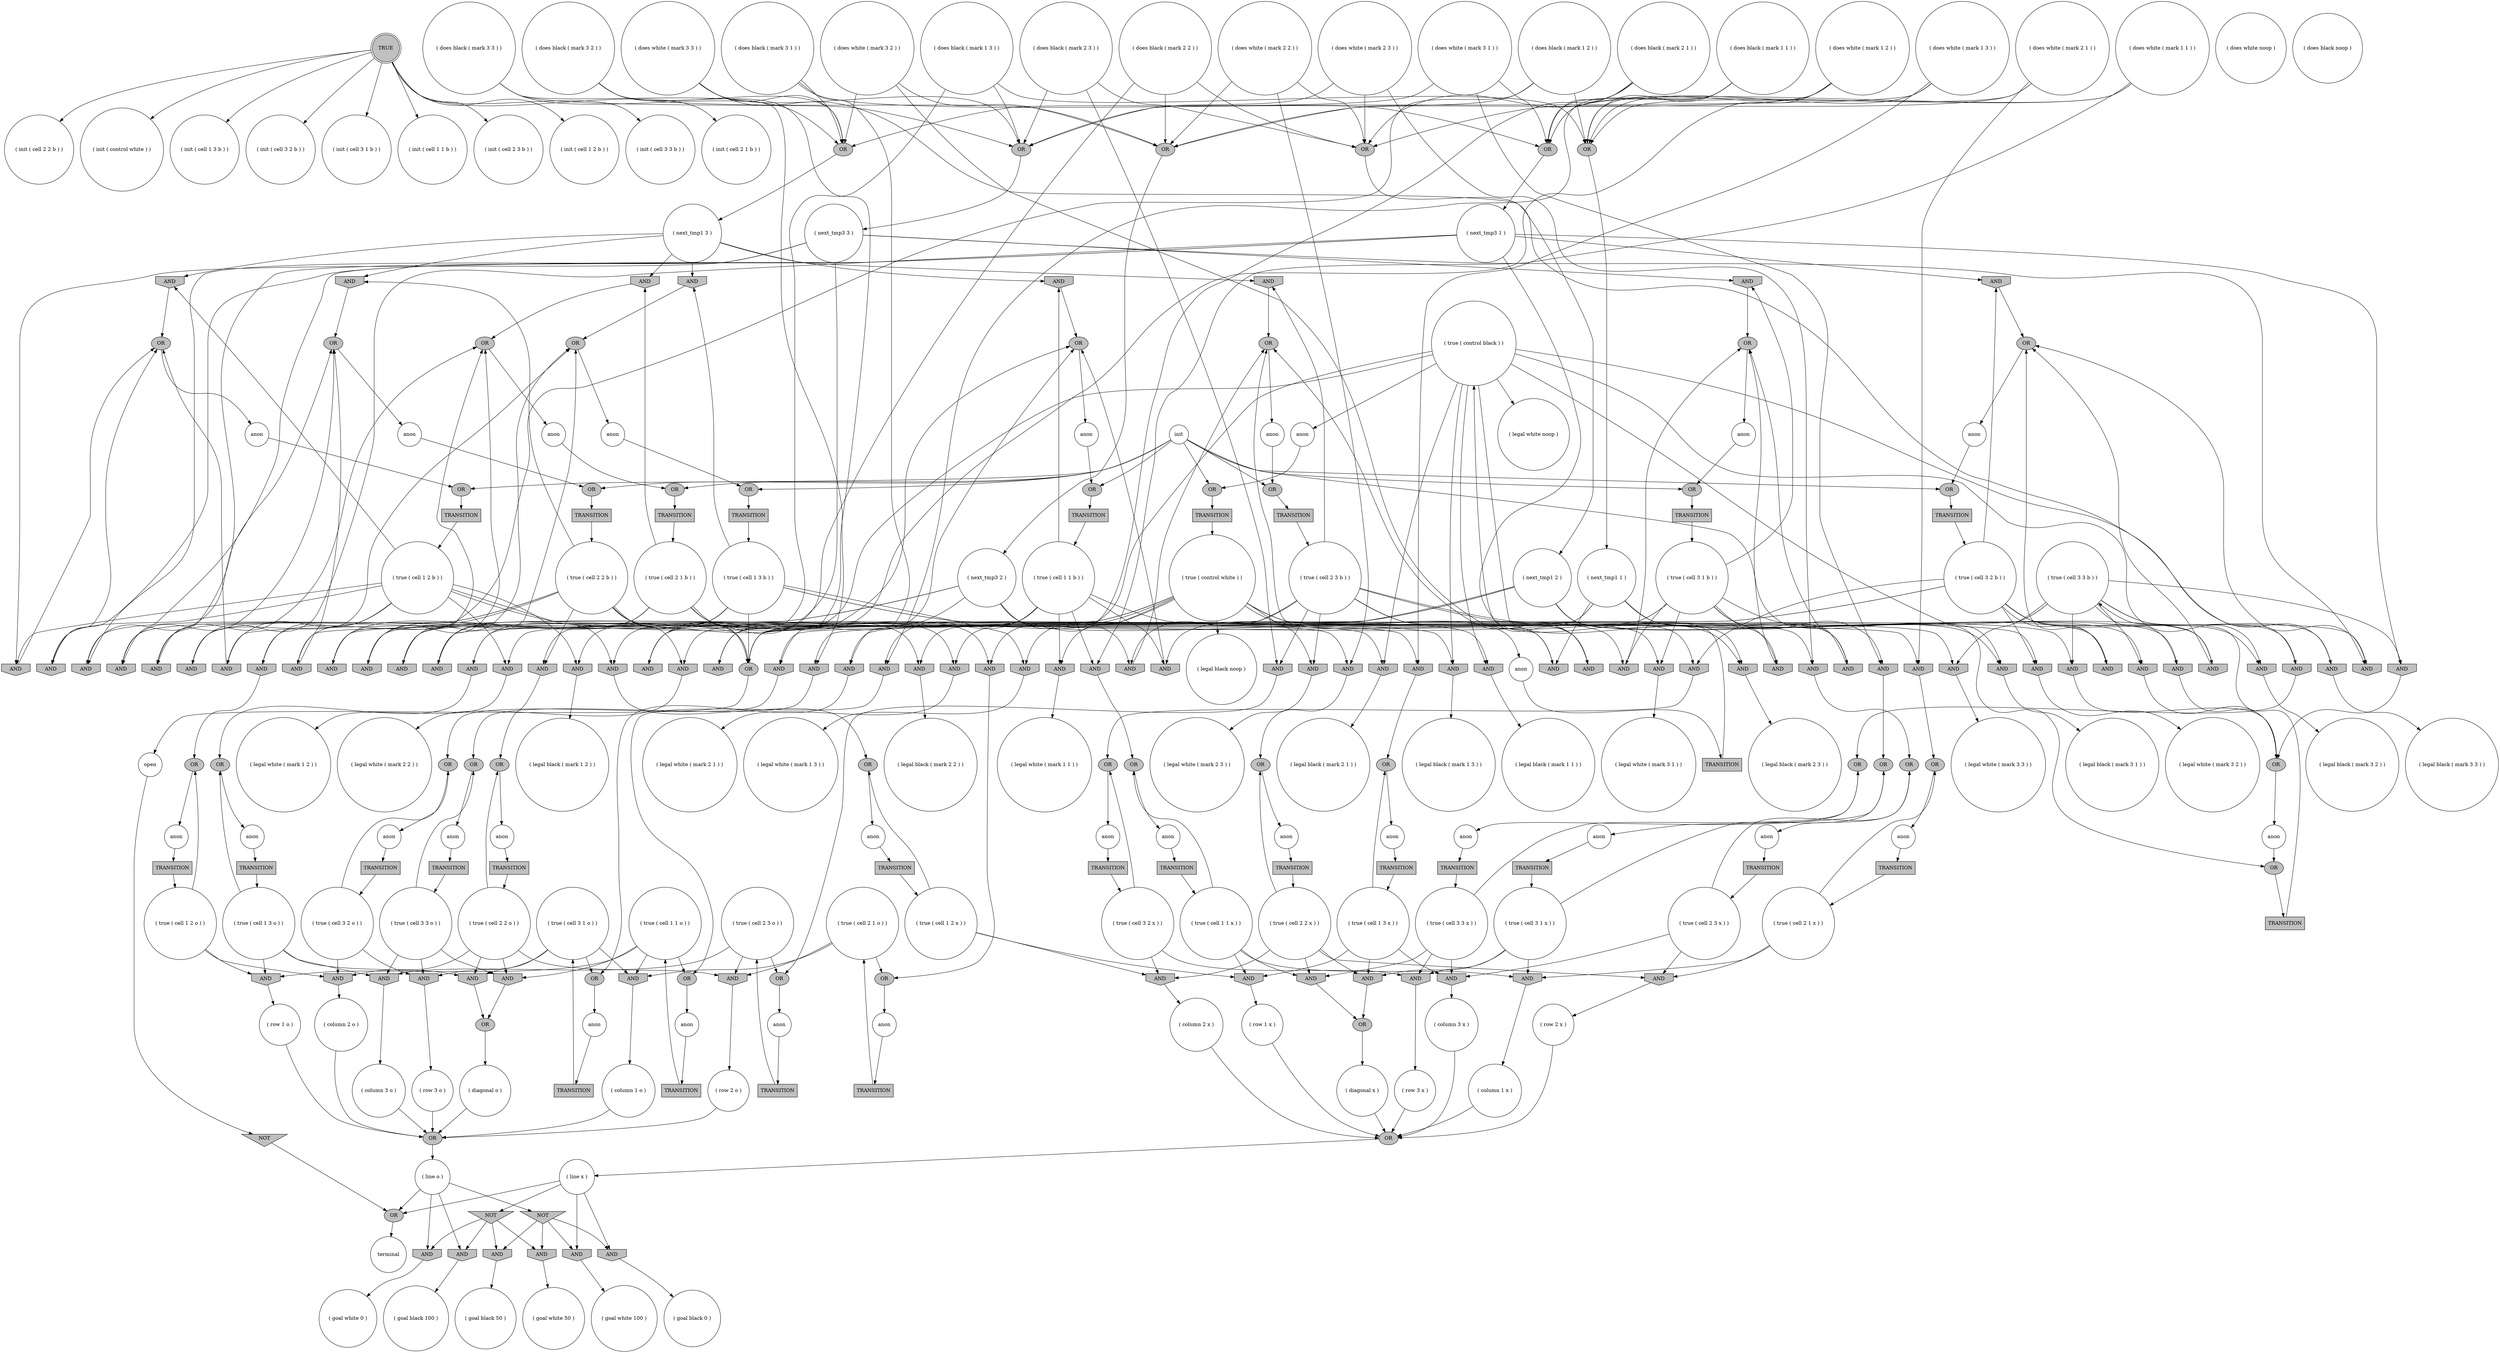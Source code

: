 digraph propNet
{
	"@298a6420"[shape=circle, style= filled, fillcolor=white, label="( init ( cell 2 2 b ) )"]; 
	"@5e6c11eb"[shape=invhouse, style= filled, fillcolor=grey, label="AND"]; "@5e6c11eb"->"@3a8f573c"; 
	"@65820750"[shape=invhouse, style= filled, fillcolor=grey, label="AND"]; "@65820750"->"@687eee9f"; 
	"@2416c889"[shape=ellipse, style= filled, fillcolor=grey, label="OR"]; "@2416c889"->"@53c7ace1"; 
	"@1d6b23cc"[shape=invhouse, style= filled, fillcolor=grey, label="AND"]; "@1d6b23cc"->"@5cf4ed01"; 
	"@5b324cca"[shape=invhouse, style= filled, fillcolor=grey, label="AND"]; "@5b324cca"->"@7650cc27"; 
	"@33d4cadc"[shape=circle, style= filled, fillcolor=white, label="( does white ( mark 1 1 ) )"]; "@33d4cadc"->"@5a2712bf"; "@33d4cadc"->"@57bd53d7"; "@33d4cadc"->"@39d39f3b"; 
	"@22f46577"[shape=invhouse, style= filled, fillcolor=grey, label="AND"]; "@22f46577"->"@33e2e7a1"; 
	"@6314061d"[shape=invhouse, style= filled, fillcolor=grey, label="AND"]; "@6314061d"->"@56dfbac3"; 
	"@16bd02f6"[shape=circle, style= filled, fillcolor=white, label="( true ( cell 1 1 o ) )"]; "@16bd02f6"->"@3cf149a"; "@16bd02f6"->"@6be61e93"; "@16bd02f6"->"@2a491adf"; "@16bd02f6"->"@d5c0e84"; 
	"@7dd5303"[shape=circle, style= filled, fillcolor=white, label="anon"]; "@7dd5303"->"@1267e575"; 
	"@2144dd60"[shape=invhouse, style= filled, fillcolor=grey, label="AND"]; "@2144dd60"->"@50bf08ae"; 
	"@21b4a7d9"[shape=circle, style= filled, fillcolor=white, label="anon"]; "@21b4a7d9"->"@70c34a54"; 
	"@5cf64dcd"[shape=ellipse, style= filled, fillcolor=grey, label="OR"]; "@5cf64dcd"->"@2e6dfd69"; 
	"@330d4ed2"[shape=circle, style= filled, fillcolor=white, label="( does black ( mark 3 1 ) )"]; "@330d4ed2"->"@1ae78d87"; "@330d4ed2"->"@57bd53d7"; "@330d4ed2"->"@2416c889"; 
	"@79acdb96"[shape=invhouse, style= filled, fillcolor=grey, label="AND"]; "@79acdb96"->"@56dfbac3"; 
	"@5416de93"[shape=circle, style= filled, fillcolor=white, label="( init ( control white ) )"]; 
	"@1fcc932b"[shape=box, style= filled, fillcolor=grey, label="TRANSITION"]; "@1fcc932b"->"@2043395d"; 
	"@76845081"[shape=circle, style= filled, fillcolor=white, label="anon"]; "@76845081"->"@790a49a0"; 
	"@65c40b8c"[shape=circle, style= filled, fillcolor=white, label="( does black ( mark 1 3 ) )"]; "@65c40b8c"->"@5a2712bf"; "@65c40b8c"->"@f7f26d1"; "@65c40b8c"->"@1d6b23cc"; 
	"@56373d3e"[shape=invhouse, style= filled, fillcolor=grey, label="AND"]; "@56373d3e"->"@56dfbac3"; 
	"@173d346e"[shape=circle, style= filled, fillcolor=white, label="( true ( cell 3 3 o ) )"]; "@173d346e"->"@28965e2"; "@173d346e"->"@4cf92ef9"; "@173d346e"->"@5fa7eb33"; "@173d346e"->"@d5c0e84"; 
	"@1ae78d87"[shape=invhouse, style= filled, fillcolor=grey, label="AND"]; "@1ae78d87"->"@127029d0"; 
	"@1e22b429"[shape=circle, style= filled, fillcolor=white, label="( true ( cell 1 1 b ) )"]; "@1e22b429"->"@568b8271"; "@1e22b429"->"@39d39f3b"; "@1e22b429"->"@631b9f8f"; "@1e22b429"->"@41c7d592"; "@1e22b429"->"@4a824cb7"; "@1e22b429"->"@1777051a"; "@1e22b429"->"@324e48f0"; "@1e22b429"->"@6568b282"; "@1e22b429"->"@69b9ab03"; 
	"@535e5cf8"[shape=ellipse, style= filled, fillcolor=grey, label="OR"]; "@535e5cf8"->"@5829c88a"; 
	"@4cf92ef9"[shape=ellipse, style= filled, fillcolor=grey, label="OR"]; "@4cf92ef9"->"@7b7b04e9"; 
	"@50bf08ae"[shape=circle, style= filled, fillcolor=white, label="( column 1 x )"]; "@50bf08ae"->"@40e0d3b"; 
	"@2872d60b"[shape=box, style= filled, fillcolor=grey, label="TRANSITION"]; "@2872d60b"->"@3021dab0"; 
	"@30f148b"[shape=box, style= filled, fillcolor=grey, label="TRANSITION"]; "@30f148b"->"@16bd02f6"; 
	"@664b0431"[shape=invhouse, style= filled, fillcolor=grey, label="AND"]; "@664b0431"->"@2ab32a2"; 
	"@239d42c4"[shape=circle, style= filled, fillcolor=white, label="( init ( cell 1 3 b ) )"]; 
	"@1f2d093e"[shape=ellipse, style= filled, fillcolor=grey, label="OR"]; "@1f2d093e"->"@45b9d56f"; 
	"@d5cbf25"[shape=invhouse, style= filled, fillcolor=grey, label="AND"]; "@d5cbf25"->"@2b136b1d"; 
	"@3b3fe7d6"[shape=circle, style= filled, fillcolor=white, label="( next_tmp1 1 )"]; "@3b3fe7d6"->"@79acdb96"; "@3b3fe7d6"->"@243f01d4"; "@3b3fe7d6"->"@39c21328"; "@3b3fe7d6"->"@3cabe269"; "@3b3fe7d6"->"@7b48d370"; "@3b3fe7d6"->"@2f3106b6"; 
	"@6372c927"[shape=circle, style= filled, fillcolor=white, label="( does white ( mark 1 3 ) )"]; "@6372c927"->"@5a2712bf"; "@6372c927"->"@3b010a3b"; "@6372c927"->"@f7f26d1"; 
	"@78be10d7"[shape=invhouse, style= filled, fillcolor=grey, label="AND"]; "@78be10d7"->"@1f2d093e"; 
	"@3718104f"[shape=ellipse, style= filled, fillcolor=grey, label="OR"]; "@3718104f"->"@cd6cecb"; 
	"@45377fab"[shape=circle, style= filled, fillcolor=white, label="( true ( cell 3 3 x ) )"]; "@45377fab"->"@a4247b6"; "@45377fab"->"@296eb006"; "@45377fab"->"@6e5814ac"; "@45377fab"->"@5b324cca"; 
	"@2dab98b9"[shape=box, style= filled, fillcolor=grey, label="TRANSITION"]; "@2dab98b9"->"@3bf8ecfc"; 
	"@2f0c3b6d"[shape=circle, style= filled, fillcolor=white, label="( legal black ( mark 3 3 ) )"]; 
	"@85168c6"[shape=invhouse, style= filled, fillcolor=grey, label="AND"]; "@85168c6"->"@2f0c3b6d"; 
	"@2a491adf"[shape=invhouse, style= filled, fillcolor=grey, label="AND"]; "@2a491adf"->"@3210bd07"; 
	"@3a8f573c"[shape=circle, style= filled, fillcolor=white, label="( legal black ( mark 2 1 ) )"]; 
	"@63096dc3"[shape=ellipse, style= filled, fillcolor=grey, label="OR"]; "@63096dc3"->"@1985828e"; 
	"@7f5166e3"[shape=circle, style= filled, fillcolor=white, label="( legal white noop )"]; 
	"@cee2bd2"[shape=circle, style= filled, fillcolor=white, label="anon"]; "@cee2bd2"->"@7820abab"; 
	"@18376bd8"[shape=ellipse, style= filled, fillcolor=grey, label="OR"]; "@18376bd8"->"@5e893e53"; 
	"@3e657d60"[shape=ellipse, style= filled, fillcolor=grey, label="OR"]; "@3e657d60"->"@6b33e105"; 
	"@70a21e54"[shape=box, style= filled, fillcolor=grey, label="TRANSITION"]; "@70a21e54"->"@52edb7a0"; 
	"@63cab724"[shape=circle, style= filled, fillcolor=white, label="( row 3 o )"]; "@63cab724"->"@6d4f6dfa"; 
	"@296eb006"[shape=invhouse, style= filled, fillcolor=grey, label="AND"]; "@296eb006"->"@67ce5a49"; 
	"@2a25506b"[shape=ellipse, style= filled, fillcolor=grey, label="OR"]; "@2a25506b"->"@77c2b66a"; 
	"@77c2b66a"[shape=circle, style= filled, fillcolor=white, label="anon"]; "@77c2b66a"->"@42bab86d"; 
	"@36ee5c8f"[shape=circle, style= filled, fillcolor=white, label="( true ( cell 1 3 x ) )"]; "@36ee5c8f"->"@1e4c9973"; "@36ee5c8f"->"@31a264bb"; "@36ee5c8f"->"@296eb006"; "@36ee5c8f"->"@6e94a61"; 
	"@57202fd"[shape=circle, style= filled, fillcolor=white, label="( true ( cell 1 1 x ) )"]; "@57202fd"->"@5374edfd"; "@57202fd"->"@a4247b6"; "@57202fd"->"@6e94a61"; "@57202fd"->"@2144dd60"; 
	"@4132f0f5"[shape=invhouse, style= filled, fillcolor=grey, label="AND"]; "@4132f0f5"->"@497f9c54"; 
	"@a8cac53"[shape=box, style= filled, fillcolor=grey, label="TRANSITION"]; "@a8cac53"->"@2aaef238"; 
	"@526409e1"[shape=circle, style= filled, fillcolor=white, label="( column 3 o )"]; "@526409e1"->"@6d4f6dfa"; 
	"@65643e51"[shape=circle, style= filled, fillcolor=white, label="anon"]; "@65643e51"->"@55001"; 
	"@6adcf674"[shape=invhouse, style= filled, fillcolor=grey, label="AND"]; "@6adcf674"->"@1f2d093e"; 
	"@15815d7b"[shape=invhouse, style= filled, fillcolor=grey, label="AND"]; "@15815d7b"->"@106510ce"; 
	"@1d2345d6"[shape=invhouse, style= filled, fillcolor=grey, label="AND"]; "@1d2345d6"->"@25d6fd1b"; 
	"@21e66f2a"[shape=circle, style= filled, fillcolor=white, label="( true ( cell 2 3 x ) )"]; "@21e66f2a"->"@296eb006"; "@21e66f2a"->"@7505d7e7"; "@21e66f2a"->"@d63e4d8"; 
	"@3cf149a"[shape=invhouse, style= filled, fillcolor=grey, label="AND"]; "@3cf149a"->"@1756ad3e"; 
	"@8e8ea0a"[shape=circle, style= filled, fillcolor=white, label="( does white ( mark 3 3 ) )"]; "@8e8ea0a"->"@2416c889"; "@8e8ea0a"->"@75d515a3"; "@8e8ea0a"->"@f7f26d1"; 
	"@6c94bab8"[shape=circle, style= filled, fillcolor=white, label="( legal white ( mark 3 2 ) )"]; 
	"@568b8271"[shape=invhouse, style= filled, fillcolor=grey, label="AND"]; "@568b8271"->"@67ab4947"; 
	"@7fe8546"[shape=circle, style= filled, fillcolor=white, label="anon"]; "@7fe8546"->"@2fd1fc5c"; 
	"@4b0be713"[shape=invhouse, style= filled, fillcolor=grey, label="AND"]; "@4b0be713"->"@6f8c90fd"; 
	"@9429255"[shape=circle, style= filled, fillcolor=white, label="( true ( cell 2 3 o ) )"]; "@9429255"->"@17f43da0"; "@9429255"->"@5fa7eb33"; "@9429255"->"@497f9c54"; 
	"@2a242f84"[shape=box, style= filled, fillcolor=grey, label="TRANSITION"]; "@2a242f84"->"@17fe260e"; 
	"@50df92ed"[shape=circle, style= filled, fillcolor=white, label="anon"]; "@50df92ed"->"@2dab98b9"; 
	"@7b48d370"[shape=invhouse, style= filled, fillcolor=grey, label="AND"]; "@7b48d370"->"@6f8c90fd"; 
	"@1ef807af"[shape=invhouse, style= filled, fillcolor=grey, label="AND"]; "@1ef807af"->"@10562693"; 
	"@605dd1cd"[shape=invhouse, style= filled, fillcolor=grey, label="AND"]; "@605dd1cd"->"@359be9fb"; 
	"@3a370a0"[shape=ellipse, style= filled, fillcolor=grey, label="OR"]; "@3a370a0"->"@5f371a3d"; 
	"@1a9a3a95"[shape=circle, style= filled, fillcolor=white, label="( true ( cell 3 2 b ) )"]; "@1a9a3a95"->"@79acdb96"; "@1a9a3a95"->"@6b39d609"; "@1a9a3a95"->"@6314061d"; "@1a9a3a95"->"@6a81c750"; "@1a9a3a95"->"@56373d3e"; "@1a9a3a95"->"@7cb6c128"; "@1a9a3a95"->"@17d06a95"; "@1a9a3a95"->"@69b9ab03"; "@1a9a3a95"->"@1ef807af"; 
	"@b05a9df"[shape=invhouse, style= filled, fillcolor=grey, label="AND"]; "@b05a9df"->"@2b6b8e2c"; 
	"@5afecc75"[shape=circle, style= filled, fillcolor=white, label="( true ( cell 3 1 x ) )"]; "@5afecc75"->"@45aeba2"; "@5afecc75"->"@1e4c9973"; "@5afecc75"->"@5b324cca"; "@5afecc75"->"@2144dd60"; 
	"@6e94a61"[shape=invhouse, style= filled, fillcolor=grey, label="AND"]; "@6e94a61"->"@16aa4867"; 
	"@67ce5a49"[shape=circle, style= filled, fillcolor=white, label="( column 3 x )"]; "@67ce5a49"->"@40e0d3b"; 
	"@7820abab"[shape=ellipse, style= filled, fillcolor=grey, label="OR"]; "@7820abab"->"@b4280ec"; 
	"@1219bcd9"[shape=circle, style= filled, fillcolor=white, label="( next_tmp3 2 )"]; "@1219bcd9"->"@3c4fee3a"; "@1219bcd9"->"@6dbaef62"; "@1219bcd9"->"@2fa357c9"; "@1219bcd9"->"@1777051a"; "@1219bcd9"->"@9e9b7b2"; "@1219bcd9"->"@39cb71f4"; 
	"@10562693"[shape=ellipse, style= filled, fillcolor=grey, label="OR"]; "@10562693"->"@7fe8546"; 
	"@4111af79"[shape=box, style= filled, fillcolor=grey, label="TRANSITION"]; "@4111af79"->"@29fd9f9"; 
	"@2b136b1d"[shape=ellipse, style= filled, fillcolor=grey, label="OR"]; "@2b136b1d"->"@7dd5303"; 
	"@31a264bb"[shape=ellipse, style= filled, fillcolor=grey, label="OR"]; "@31a264bb"->"@1c834a72"; 
	"@1e4898ea"[shape=circle, style= filled, fillcolor=white, label="( legal black ( mark 1 2 ) )"]; 
	"@2fa357c9"[shape=invhouse, style= filled, fillcolor=grey, label="AND"]; "@2fa357c9"->"@535e5cf8"; 
	"@52edb7a0"[shape=circle, style= filled, fillcolor=white, label="( true ( cell 2 1 b ) )"]; "@52edb7a0"->"@b05a9df"; "@52edb7a0"->"@5e6c11eb"; "@52edb7a0"->"@57b8e38e"; "@52edb7a0"->"@2f4b275c"; "@52edb7a0"->"@3cabe269"; "@52edb7a0"->"@510183f1"; "@52edb7a0"->"@5e1ac9b4"; "@52edb7a0"->"@69b9ab03"; "@52edb7a0"->"@39cb71f4"; 
	"@21788153"[shape=circle, style= filled, fillcolor=white, label="( does black ( mark 3 2 ) )"]; "@21788153"->"@2416c889"; "@21788153"->"@5c022a18"; "@21788153"->"@1ef807af"; 
	"@7a5e84c3"[shape=circle, style= filled, fillcolor=white, label="anon"]; "@7a5e84c3"->"@3e657d60"; 
	"@3cb3862e"[shape=circle, style= filled, fillcolor=white, label="( init ( cell 3 2 b ) )"]; 
	"@5cb7b11b"[shape=box, style= filled, fillcolor=grey, label="TRANSITION"]; "@5cb7b11b"->"@9429255"; 
	"@33e2e7a1"[shape=circle, style= filled, fillcolor=white, label="( legal white ( mark 3 3 ) )"]; 
	"@1c834a72"[shape=circle, style= filled, fillcolor=white, label="anon"]; "@1c834a72"->"@45bcd6f0"; 
	"@e1836e"[shape=ellipse, style= filled, fillcolor=grey, label="OR"]; "@e1836e"->"@557bab35"; 
	"@41c7d592"[shape=invhouse, style= filled, fillcolor=grey, label="AND"]; "@41c7d592"->"@166ff294"; 
	"@50e17c3c"[shape=circle, style= filled, fillcolor=white, label="anon"]; "@50e17c3c"->"@30f148b"; 
	"@67ab4947"[shape=circle, style= filled, fillcolor=white, label="( legal white ( mark 1 1 ) )"]; 
	"@3b5589db"[shape=ellipse, style= filled, fillcolor=grey, label="OR"]; "@3b5589db"->"@6ccda74b"; 
	"@510183f1"[shape=invhouse, style= filled, fillcolor=grey, label="AND"]; "@510183f1"->"@77e92d1b"; 
	"@790a49a0"[shape=ellipse, style= filled, fillcolor=grey, label="OR"]; "@790a49a0"->"@a8cac53"; 
	"@1b88032f"[shape=circle, style= filled, fillcolor=white, label="( does white ( mark 2 1 ) )"]; "@1b88032f"->"@57bd53d7"; "@1b88032f"->"@5e1ac9b4"; "@1b88032f"->"@2865804"; 
	"@a4247b6"[shape=invhouse, style= filled, fillcolor=grey, label="AND"]; "@a4247b6"->"@5cf64dcd"; 
	"@6ac1d751"[shape=invhouse, style= filled, fillcolor=grey, label="AND"]; "@6ac1d751"->"@e69c937"; 
	"@34dff4af"[shape=invhouse, style= filled, fillcolor=grey, label="AND"]; "@34dff4af"->"@6f8c90fd"; 
	"@587b25cc"[shape=circle, style= filled, fillcolor=white, label="( row 2 x )"]; "@587b25cc"->"@40e0d3b"; 
	"@7b7b04e9"[shape=circle, style= filled, fillcolor=white, label="anon"]; "@7b7b04e9"->"@25450aa2"; 
	"@1777051a"[shape=invhouse, style= filled, fillcolor=grey, label="AND"]; "@1777051a"->"@3a370a0"; 
	"@29f72198"[shape=invhouse, style= filled, fillcolor=grey, label="AND"]; "@29f72198"->"@3718104f"; 
	"@1985828e"[shape=box, style= filled, fillcolor=grey, label="TRANSITION"]; "@1985828e"->"@1e22b429"; 
	"@224300f9"[shape=circle, style= filled, fillcolor=white, label="anon"]; "@224300f9"->"@c3e45b9"; 
	"@29fd9f9"[shape=circle, style= filled, fillcolor=white, label="( true ( cell 2 2 b ) )"]; "@29fd9f9"->"@4e799f44"; "@29fd9f9"->"@48b98610"; "@29fd9f9"->"@31b74ad6"; "@29fd9f9"->"@65820750"; "@29fd9f9"->"@4efaa03e"; "@29fd9f9"->"@29e03842"; "@29fd9f9"->"@2f3106b6"; "@29fd9f9"->"@69b9ab03"; "@29fd9f9"->"@27d03e8d"; 
	"@106510ce"[shape=circle, style= filled, fillcolor=white, label="( column 2 x )"]; "@106510ce"->"@40e0d3b"; 
	"@5f4ddd64"[shape=invhouse, style= filled, fillcolor=grey, label="AND"]; "@5f4ddd64"->"@535e5cf8"; 
	"@263d40c"[shape=invhouse, style= filled, fillcolor=grey, label="AND"]; "@263d40c"->"@7f99a0c4"; 
	"@7fdecff7"[shape=invhouse, style= filled, fillcolor=grey, label="AND"]; "@7fdecff7"->"@1e4898ea"; 
	"@56dfbac3"[shape=ellipse, style= filled, fillcolor=grey, label="OR"]; "@56dfbac3"->"@7a5e84c3"; 
	"@3bf5b0e4"[shape=circle, style= filled, fillcolor=white, label="( does white ( mark 2 2 ) )"]; "@3bf5b0e4"->"@4efaa03e"; "@3bf5b0e4"->"@5c022a18"; "@3bf5b0e4"->"@2865804"; 
	"@26fc8079"[shape=circle, style= filled, fillcolor=white, label="( does white noop )"]; 
	"@5c022a18"[shape=ellipse, style= filled, fillcolor=grey, label="OR"]; "@5c022a18"->"@1219bcd9"; 
	"@243f01d4"[shape=invhouse, style= filled, fillcolor=grey, label="AND"]; "@243f01d4"->"@535e5cf8"; 
	"@45bcd6f0"[shape=box, style= filled, fillcolor=grey, label="TRANSITION"]; "@45bcd6f0"->"@36ee5c8f"; 
	"@1348e928"[shape=circle, style= filled, fillcolor=white, label="( legal black ( mark 2 2 ) )"]; 
	"@2043395d"[shape=circle, style= filled, fillcolor=white, label="( true ( cell 1 2 o ) )"]; "@2043395d"->"@184797a"; "@2043395d"->"@3b5d5e0d"; "@2043395d"->"@2a491adf"; 
	"@5cc771a9"[shape=ellipse, style= filled, fillcolor=grey, label="OR"]; "@5cc771a9"->"@1afa463f"; 
	"@58f0747e"[shape=circle, style= filled, fillcolor=white, label="anon"]; "@58f0747e"->"@5cb7b11b"; 
	"@68f35bd3"[shape=box, style= filled, fillcolor=grey, label="TRANSITION"]; "@68f35bd3"->"@10518c6a"; 
	"@65c503d6"[shape=circle, style= filled, fillcolor=white, label="( does black ( mark 2 1 ) )"]; "@65c503d6"->"@57bd53d7"; "@65c503d6"->"@510183f1"; "@65c503d6"->"@2865804"; 
	"@2e6dfd69"[shape=circle, style= filled, fillcolor=white, label="( diagonal x )"]; "@2e6dfd69"->"@40e0d3b"; 
	"@371faa4e"[shape=circle, style= filled, fillcolor=white, label="( goal white 100 )"]; 
	"@6d23dae9"[shape=circle, style= filled, fillcolor=white, label="anon"]; "@6d23dae9"->"@7017524e"; 
	"@659d08a9"[shape=circle, style= filled, fillcolor=white, label="( true ( cell 3 2 x ) )"]; "@659d08a9"->"@3b5589db"; "@659d08a9"->"@5b324cca"; "@659d08a9"->"@15815d7b"; 
	"@4e90a500"[shape=circle, style= filled, fillcolor=white, label="( legal black ( mark 3 1 ) )"]; 
	"@6f8c90fd"[shape=ellipse, style= filled, fillcolor=grey, label="OR"]; "@6f8c90fd"->"@75830b41"; 
	"@78393fdb"[shape=circle, style= filled, fillcolor=white, label="( legal white ( mark 2 1 ) )"]; 
	"@7047125"[shape=circle, style= filled, fillcolor=white, label="( legal white ( mark 1 3 ) )"]; 
	"@1756ad3e"[shape=circle, style= filled, fillcolor=white, label="( column 1 o )"]; "@1756ad3e"->"@6d4f6dfa"; 
	"@28e6a52a"[shape=ellipse, style= filled, fillcolor=grey, label="OR"]; "@28e6a52a"->"@23755691"; 
	"@4e799f44"[shape=invhouse, style= filled, fillcolor=grey, label="AND"]; "@4e799f44"->"@18376bd8"; 
	"@3b1e0bba"[shape=box, style= filled, fillcolor=grey, label="TRANSITION"]; "@3b1e0bba"->"@530d7023"; 
	"@23755691"[shape=box, style= filled, fillcolor=grey, label="TRANSITION"]; "@23755691"->"@4e97031"; 
	"@69b9ab03"[shape=ellipse, style= filled, fillcolor=grey, label="OR"]; "@69b9ab03"->"@1c8a882f"; 
	"@3193fea8"[shape=box, style= filled, fillcolor=grey, label="TRANSITION"]; "@3193fea8"->"@19d830ca"; 
	"@5c7bc735"[shape=circle, style= filled, fillcolor=white, label="( does white ( mark 3 1 ) )"]; "@5c7bc735"->"@57bd53d7"; "@5c7bc735"->"@7284a177"; "@5c7bc735"->"@2416c889"; 
	"@77e92d1b"[shape=ellipse, style= filled, fillcolor=grey, label="OR"]; "@77e92d1b"->"@6d90851d"; 
	"@530d7023"[shape=circle, style= filled, fillcolor=white, label="( true ( cell 2 2 o ) )"]; "@530d7023"->"@17f43da0"; "@530d7023"->"@184797a"; "@530d7023"->"@29f72198"; "@530d7023"->"@18376bd8"; "@530d7023"->"@d5c0e84"; 
	"@28965e2"[shape=invhouse, style= filled, fillcolor=grey, label="AND"]; "@28965e2"->"@63cab724"; 
	"@127029d0"[shape=ellipse, style= filled, fillcolor=grey, label="OR"]; "@127029d0"->"@1c92025"; 
	"@45b9d56f"[shape=circle, style= filled, fillcolor=white, label="anon"]; "@45b9d56f"->"@28e6a52a"; 
	"@6c865bc6"[shape=box, style= filled, fillcolor=grey, label="TRANSITION"]; "@6c865bc6"->"@659d08a9"; 
	"@1c92025"[shape=circle, style= filled, fillcolor=white, label="anon"]; "@1c92025"->"@3193fea8"; 
	"@2e2e5524"[shape=circle, style= filled, fillcolor=white, label="( init ( cell 3 1 b ) )"]; 
	"@324e48f0"[shape=invhouse, style= filled, fillcolor=grey, label="AND"]; "@324e48f0"->"@3a370a0"; 
	"@36869e91"[shape=circle, style= filled, fillcolor=white, label="( line x )"]; "@36869e91"->"@10bd802"; "@36869e91"->"@5ce6092a"; "@36869e91"->"@19dc2929"; "@36869e91"->"@7735810c"; 
	"@17f43da0"[shape=invhouse, style= filled, fillcolor=grey, label="AND"]; "@17f43da0"->"@448ceca6"; 
	"@53f40c54"[shape=circle, style= filled, fillcolor=white, label="anon"]; "@53f40c54"->"@b1cb860"; 
	"@1d6b1937"[shape=circle, style= filled, fillcolor=white, label="( true ( cell 3 2 o ) )"]; "@1d6b1937"->"@28965e2"; "@1d6b1937"->"@184797a"; "@1d6b1937"->"@10562693"; 
	"@5ce6092a"[shape=invtriangle, style= filled, fillcolor=grey, label="NOT"]; "@5ce6092a"->"@605dd1cd"; "@5ce6092a"->"@37e5f771"; "@5ce6092a"->"@263d40c"; "@5ce6092a"->"@295dd886"; 
	"@58b560cc"[shape=circle, style= filled, fillcolor=white, label="anon"]; "@58b560cc"->"@530db33e"; 
	"@31b74ad6"[shape=invhouse, style= filled, fillcolor=grey, label="AND"]; "@31b74ad6"->"@687eee9f"; 
	"@7148b7a3"[shape=invhouse, style= filled, fillcolor=grey, label="AND"]; "@7148b7a3"->"@4e90a500"; 
	"@6ec9c5ed"[shape=circle, style= filled, fillcolor=white, label="anon"]; "@6ec9c5ed"->"@1fcc932b"; 
	"@3b5d5e0d"[shape=ellipse, style= filled, fillcolor=grey, label="OR"]; "@3b5d5e0d"->"@6ec9c5ed"; 
	"@52f35438"[shape=invhouse, style= filled, fillcolor=grey, label="AND"]; "@52f35438"->"@535e5cf8"; 
	"@19d830ca"[shape=circle, style= filled, fillcolor=white, label="( true ( cell 3 1 o ) )"]; "@19d830ca"->"@3cf149a"; "@19d830ca"->"@28965e2"; "@19d830ca"->"@127029d0"; "@19d830ca"->"@29f72198"; 
	"@19a959e5"[shape=circle, style= filled, fillcolor=white, label="( goal black 50 )"]; 
	"@39c21328"[shape=invhouse, style= filled, fillcolor=grey, label="AND"]; "@39c21328"->"@5b77a8d8"; 
	"@63d7c62b"[shape=circle, style= filled, fillcolor=white, label="( init ( cell 1 1 b ) )"]; 
	"@1a9bcba1"[shape=ellipse, style= filled, fillcolor=grey, label="OR"]; "@1a9bcba1"->"@6a55c4ac"; 
	"@359be9fb"[shape=circle, style= filled, fillcolor=white, label="( goal white 0 )"]; 
	"@19dc2929"[shape=invhouse, style= filled, fillcolor=grey, label="AND"]; "@19dc2929"->"@22ad8437"; 
	"@40693c49"[shape=circle, style= filled, fillcolor=white, label="( legal black ( mark 3 2 ) )"]; 
	"@635dbb3e"[shape=circle, style= filled, fillcolor=white, label="( legal white ( mark 3 1 ) )"]; 
	"@7cb6c128"[shape=invhouse, style= filled, fillcolor=grey, label="AND"]; "@7cb6c128"->"@3b5589db"; 
	"@25d6fd1b"[shape=circle, style= filled, fillcolor=white, label="( legal black ( mark 2 3 ) )"]; 
	"@22ad8437"[shape=circle, style= filled, fillcolor=white, label="( goal black 0 )"]; 
	"@5a2712bf"[shape=ellipse, style= filled, fillcolor=grey, label="OR"]; "@5a2712bf"->"@3b3fe7d6"; 
	"@6ccda74b"[shape=circle, style= filled, fillcolor=white, label="anon"]; "@6ccda74b"->"@6c865bc6"; 
	"@6dbaef62"[shape=invhouse, style= filled, fillcolor=grey, label="AND"]; "@6dbaef62"->"@5b77a8d8"; 
	"@11819f3c"[shape=invhouse, style= filled, fillcolor=grey, label="AND"]; "@11819f3c"->"@7505d7e7"; 
	"@cd6cecb"[shape=circle, style= filled, fillcolor=white, label="( diagonal o )"]; "@cd6cecb"->"@6d4f6dfa"; 
	"@4efaa03e"[shape=invhouse, style= filled, fillcolor=grey, label="AND"]; "@4efaa03e"->"@e1836e"; 
	"@6d4f6dfa"[shape=ellipse, style= filled, fillcolor=grey, label="OR"]; "@6d4f6dfa"->"@79bd7026"; 
	"@6e5814ac"[shape=ellipse, style= filled, fillcolor=grey, label="OR"]; "@6e5814ac"->"@58b560cc"; 
	"@70de0dcc"[shape=circle, style= filled, fillcolor=white, label="( does black ( mark 2 2 ) )"]; "@70de0dcc"->"@4e799f44"; "@70de0dcc"->"@5c022a18"; "@70de0dcc"->"@2865804"; 
	"@1e8e9308"[shape=circle, style= filled, fillcolor=white, label="( does white ( mark 2 3 ) )"]; "@1e8e9308"->"@11819f3c"; "@1e8e9308"->"@f7f26d1"; "@1e8e9308"->"@2865804"; 
	"@7cadd39f"[shape=ellipse, style= filled, fillcolor=grey, label="OR"]; "@7cadd39f"->"@2519dfef"; 
	"@6b136442"[shape=circle, style= filled, fillcolor=white, label="( init ( cell 2 3 b ) )"]; 
	"@b4280ec"[shape=box, style= filled, fillcolor=grey, label="TRANSITION"]; "@b4280ec"->"@507501ff"; 
	"@3bf8ecfc"[shape=circle, style= filled, fillcolor=white, label="( true ( control black ) )"]; "@3bf8ecfc"->"@5bfa9fa6"; "@3bf8ecfc"->"@7fdecff7"; "@3bf8ecfc"->"@6b39d609"; "@3bf8ecfc"->"@5e6c11eb"; "@3bf8ecfc"->"@41c7d592"; "@3bf8ecfc"->"@7148b7a3"; "@3bf8ecfc"->"@7f5166e3"; "@3bf8ecfc"->"@76845081"; "@3bf8ecfc"->"@85168c6"; "@3bf8ecfc"->"@27d03e8d"; "@3bf8ecfc"->"@1d2345d6"; 
	"@448ceca6"[shape=circle, style= filled, fillcolor=white, label="( row 2 o )"]; "@448ceca6"->"@6d4f6dfa"; 
	"@1e4c9973"[shape=invhouse, style= filled, fillcolor=grey, label="AND"]; "@1e4c9973"->"@5cf64dcd"; 
	"@6be61e93"[shape=ellipse, style= filled, fillcolor=grey, label="OR"]; "@6be61e93"->"@50e17c3c"; 
	"@666702a"[shape=circle, style= filled, fillcolor=white, label="( does white ( mark 1 2 ) )"]; "@666702a"->"@5a2712bf"; "@666702a"->"@5c022a18"; "@666702a"->"@5383c2d9"; 
	"@1afa463f"[shape=box, style= filled, fillcolor=grey, label="TRANSITION"]; "@1afa463f"->"@4fb1cfeb"; 
	"@1cb4ab3e"[shape=invtriangle, style= filled, fillcolor=grey, label="NOT"]; "@1cb4ab3e"->"@7735810c"; 
	"@47766711"[shape=circle, style= filled, fillcolor=white, label="( does black ( mark 3 3 ) )"]; "@47766711"->"@523c4f13"; "@47766711"->"@2416c889"; "@47766711"->"@f7f26d1"; 
	"@6b33e105"[shape=box, style= filled, fillcolor=grey, label="TRANSITION"]; "@6b33e105"->"@1a9a3a95"; 
	"@f7f26d1"[shape=ellipse, style= filled, fillcolor=grey, label="OR"]; "@f7f26d1"->"@64cd6b49"; 
	"@4166d6d3"[shape=invhouse, style= filled, fillcolor=grey, label="AND"]; "@4166d6d3"->"@7047125"; 
	"@70ba987"[shape=circle, style= filled, fillcolor=white, label="( init ( cell 1 2 b ) )"]; 
	"@4fb1cfeb"[shape=circle, style= filled, fillcolor=white, label="( true ( cell 2 3 b ) )"]; "@4fb1cfeb"->"@243f01d4"; "@4fb1cfeb"->"@5f4ddd64"; "@4fb1cfeb"->"@11819f3c"; "@4fb1cfeb"->"@664b0431"; "@4fb1cfeb"->"@2fa357c9"; "@4fb1cfeb"->"@4132f0f5"; "@4fb1cfeb"->"@52f35438"; "@4fb1cfeb"->"@69b9ab03"; "@4fb1cfeb"->"@1d2345d6"; 
	"@200d6fb6"[shape=circle, style= filled, fillcolor=white, label="( does black ( mark 2 3 ) )"]; "@200d6fb6"->"@4132f0f5"; "@200d6fb6"->"@f7f26d1"; "@200d6fb6"->"@2865804"; 
	"@b91db8"[shape=circle, style= filled, fillcolor=white, label="( does white ( mark 3 2 ) )"]; "@b91db8"->"@2416c889"; "@b91db8"->"@5c022a18"; "@b91db8"->"@7cb6c128"; 
	"@18ecf9ac"[shape=invhouse, style= filled, fillcolor=grey, label="AND"]; "@18ecf9ac"->"@3b5d5e0d"; 
	"@2aaef238"[shape=circle, style= filled, fillcolor=white, label="( true ( control white ) )"]; "@2aaef238"->"@48b98610"; "@2aaef238"->"@568b8271"; "@2aaef238"->"@6ac1d751"; "@2aaef238"->"@57b8e38e"; "@2aaef238"->"@664b0431"; "@2aaef238"->"@59c7f05d"; "@2aaef238"->"@4166d6d3"; "@2aaef238"->"@f728d48"; "@2aaef238"->"@50df92ed"; "@2aaef238"->"@17d06a95"; "@2aaef238"->"@22f46577"; 
	"@27d03e8d"[shape=invhouse, style= filled, fillcolor=grey, label="AND"]; "@27d03e8d"->"@1348e928"; 
	"@57bd24cb"[shape=box, style= filled, fillcolor=grey, label="TRANSITION"]; "@57bd24cb"->"@2232d6"; 
	"@3b010a3b"[shape=invhouse, style= filled, fillcolor=grey, label="AND"]; "@3b010a3b"->"@31a264bb"; 
	"@79bd7026"[shape=circle, style= filled, fillcolor=white, label="( line o )"]; "@79bd7026"->"@605dd1cd"; "@79bd7026"->"@37e5f771"; "@79bd7026"->"@220336f0"; "@79bd7026"->"@7735810c"; 
	"@d63e4d8"[shape=invhouse, style= filled, fillcolor=grey, label="AND"]; "@d63e4d8"->"@587b25cc"; 
	"@2364857"[shape=invhouse, style= filled, fillcolor=grey, label="AND"]; "@2364857"->"@2b136b1d"; 
	"@166ff294"[shape=circle, style= filled, fillcolor=white, label="( legal black ( mark 1 1 ) )"]; 
	"@29f73dd5"[shape=circle, style= filled, fillcolor=white, label="( does black noop )"]; 
	"@4e97031"[shape=circle, style= filled, fillcolor=white, label="( true ( cell 1 3 b ) )"]; "@4e97031"->"@5bfa9fa6"; "@4e97031"->"@3b010a3b"; "@4e97031"->"@88de962"; "@4e97031"->"@1d6b23cc"; "@4e97031"->"@4166d6d3"; "@4e97031"->"@6adcf674"; "@4e97031"->"@69b9ab03"; "@4e97031"->"@78be10d7"; "@4e97031"->"@9e9b7b2"; 
	"@5e1ac9b4"[shape=invhouse, style= filled, fillcolor=grey, label="AND"]; "@5e1ac9b4"->"@1a9bcba1"; 
	"@9e9b7b2"[shape=invhouse, style= filled, fillcolor=grey, label="AND"]; "@9e9b7b2"->"@1f2d093e"; 
	"@5b77a8d8"[shape=ellipse, style= filled, fillcolor=grey, label="OR"]; "@5b77a8d8"->"@cee2bd2"; 
	"@48b98610"[shape=invhouse, style= filled, fillcolor=grey, label="AND"]; "@48b98610"->"@38975325"; 
	"@2fd1fc5c"[shape=box, style= filled, fillcolor=grey, label="TRANSITION"]; "@2fd1fc5c"->"@1d6b1937"; 
	"@220336f0"[shape=invtriangle, style= filled, fillcolor=grey, label="NOT"]; "@220336f0"->"@263d40c"; "@220336f0"->"@10bd802"; "@220336f0"->"@19dc2929"; "@220336f0"->"@295dd886"; 
	"@39d39f3b"[shape=invhouse, style= filled, fillcolor=grey, label="AND"]; "@39d39f3b"->"@5374edfd"; 
	"@2ab32a2"[shape=circle, style= filled, fillcolor=white, label="( legal white ( mark 2 3 ) )"]; 
	"@6f35193b"[shape=doublecircle, style= filled, fillcolor=grey, label="TRUE"]; "@6f35193b"->"@5416de93"; "@6f35193b"->"@6e2a6e05"; "@6f35193b"->"@298a6420"; "@6f35193b"->"@63d7c62b"; "@6f35193b"->"@239d42c4"; "@6f35193b"->"@2e2e5524"; "@6f35193b"->"@70ba987"; "@6f35193b"->"@3cb3862e"; "@6f35193b"->"@6b136442"; "@6f35193b"->"@ea6e1ae"; 
	"@59ab77f8"[shape=circle, style= filled, fillcolor=white, label="terminal"]; 
	"@1267e575"[shape=ellipse, style= filled, fillcolor=grey, label="OR"]; "@1267e575"->"@2a242f84"; 
	"@3f11cedd"[shape=box, style= filled, fillcolor=grey, label="TRANSITION"]; "@3f11cedd"->"@21e66f2a"; 
	"@64cd6b49"[shape=circle, style= filled, fillcolor=white, label="( next_tmp3 3 )"]; "@64cd6b49"->"@4e5a67df"; "@64cd6b49"->"@2f4b275c"; "@64cd6b49"->"@6a81c750"; "@64cd6b49"->"@4b0be713"; "@64cd6b49"->"@29e03842"; "@64cd6b49"->"@324e48f0"; 
	"@ea6e1ae"[shape=circle, style= filled, fillcolor=white, label="( init ( cell 2 1 b ) )"]; 
	"@41fc6fe7"[shape=circle, style= filled, fillcolor=white, label="( next_tmp1 2 )"]; "@41fc6fe7"->"@784d0d4b"; "@41fc6fe7"->"@88de962"; "@41fc6fe7"->"@631b9f8f"; "@41fc6fe7"->"@2364857"; "@41fc6fe7"->"@34dff4af"; "@41fc6fe7"->"@6314061d"; 
	"@507501ff"[shape=circle, style= filled, fillcolor=white, label="( true ( cell 3 3 b ) )"]; "@507501ff"->"@6dbaef62"; "@507501ff"->"@784d0d4b"; "@507501ff"->"@39c21328"; "@507501ff"->"@523c4f13"; "@507501ff"->"@7192943d"; "@507501ff"->"@75d515a3"; "@507501ff"->"@85168c6"; "@507501ff"->"@69b9ab03"; "@507501ff"->"@22f46577"; 
	"@57b8e38e"[shape=invhouse, style= filled, fillcolor=grey, label="AND"]; "@57b8e38e"->"@78393fdb"; 
	"@b1cb860"[shape=box, style= filled, fillcolor=grey, label="TRANSITION"]; "@b1cb860"->"@1fbe97ae"; 
	"@2232d6"[shape=circle, style= filled, fillcolor=white, label="( true ( cell 2 2 x ) )"]; "@2232d6"->"@1e4c9973"; "@2232d6"->"@a4247b6"; "@2232d6"->"@e1836e"; "@2232d6"->"@d63e4d8"; "@2232d6"->"@15815d7b"; 
	"@77e19d74"[shape=circle, style= filled, fillcolor=white, label="( column 2 o )"]; "@77e19d74"->"@6d4f6dfa"; 
	"@60204144"[shape=circle, style= filled, fillcolor=white, label="( true ( cell 1 2 x ) )"]; "@60204144"->"@2a25506b"; "@60204144"->"@6e94a61"; "@60204144"->"@15815d7b"; 
	"@d5c0e84"[shape=invhouse, style= filled, fillcolor=grey, label="AND"]; "@d5c0e84"->"@3718104f"; 
	"@7735810c"[shape=ellipse, style= filled, fillcolor=grey, label="OR"]; "@7735810c"->"@59ab77f8"; 
	"@5bfa9fa6"[shape=invhouse, style= filled, fillcolor=grey, label="AND"]; "@5bfa9fa6"->"@473f1a39"; 
	"@3021dab0"[shape=circle, style= filled, fillcolor=white, label="( true ( cell 2 1 x ) )"]; "@3021dab0"->"@d63e4d8"; "@3021dab0"->"@1a9bcba1"; "@3021dab0"->"@2144dd60"; 
	"@2f4b275c"[shape=invhouse, style= filled, fillcolor=grey, label="AND"]; "@2f4b275c"->"@2b6b8e2c"; 
	"@6a81c750"[shape=invhouse, style= filled, fillcolor=grey, label="AND"]; "@6a81c750"->"@56dfbac3"; 
	"@f9b4227"[shape=circle, style= filled, fillcolor=white, label="( does black ( mark 1 2 ) )"]; "@f9b4227"->"@5a2712bf"; "@f9b4227"->"@5c022a18"; "@f9b4227"->"@18ecf9ac"; 
	"@17fe260e"[shape=circle, style= filled, fillcolor=white, label="( true ( cell 1 2 b ) )"]; "@17fe260e"->"@7fdecff7"; "@17fe260e"->"@6ac1d751"; "@17fe260e"->"@6d84f7a0"; "@17fe260e"->"@2364857"; "@17fe260e"->"@4e5a67df"; "@17fe260e"->"@d5cbf25"; "@17fe260e"->"@18ecf9ac"; "@17fe260e"->"@69b9ab03"; "@17fe260e"->"@5383c2d9"; 
	"@2865804"[shape=ellipse, style= filled, fillcolor=grey, label="OR"]; "@2865804"->"@41fc6fe7"; 
	"@295dd886"[shape=invhouse, style= filled, fillcolor=grey, label="AND"]; "@295dd886"->"@19a959e5"; 
	"@17d06a95"[shape=invhouse, style= filled, fillcolor=grey, label="AND"]; "@17d06a95"->"@6c94bab8"; 
	"@5f371a3d"[shape=circle, style= filled, fillcolor=white, label="anon"]; "@5f371a3d"->"@63096dc3"; 
	"@10bd802"[shape=invhouse, style= filled, fillcolor=grey, label="AND"]; "@10bd802"->"@371faa4e"; 
	"@530db33e"[shape=box, style= filled, fillcolor=grey, label="TRANSITION"]; "@530db33e"->"@45377fab"; 
	"@557bab35"[shape=circle, style= filled, fillcolor=white, label="anon"]; "@557bab35"->"@57bd24cb"; 
	"@5cf4ed01"[shape=ellipse, style= filled, fillcolor=grey, label="OR"]; "@5cf4ed01"->"@53f40c54"; 
	"@523c4f13"[shape=invhouse, style= filled, fillcolor=grey, label="AND"]; "@523c4f13"->"@4cf92ef9"; 
	"@7192943d"[shape=invhouse, style= filled, fillcolor=grey, label="AND"]; "@7192943d"->"@5b77a8d8"; 
	"@b49ca9"[shape=circle, style= filled, fillcolor=white, label="( true ( cell 3 1 b ) )"]; "@b49ca9"->"@1ae78d87"; "@b49ca9"->"@3c4fee3a"; "@b49ca9"->"@59c7f05d"; "@b49ca9"->"@7148b7a3"; "@b49ca9"->"@34dff4af"; "@b49ca9"->"@7284a177"; "@b49ca9"->"@4b0be713"; "@b49ca9"->"@7b48d370"; "@b49ca9"->"@69b9ab03"; 
	"@473f1a39"[shape=circle, style= filled, fillcolor=white, label="( legal black ( mark 1 3 ) )"]; 
	"@42bab86d"[shape=box, style= filled, fillcolor=grey, label="TRANSITION"]; "@42bab86d"->"@60204144"; 
	"@5e893e53"[shape=circle, style= filled, fillcolor=white, label="anon"]; "@5e893e53"->"@3b1e0bba"; 
	"@1fbe97ae"[shape=circle, style= filled, fillcolor=white, label="( true ( cell 1 3 o ) )"]; "@1fbe97ae"->"@5fa7eb33"; "@1fbe97ae"->"@5cf4ed01"; "@1fbe97ae"->"@29f72198"; "@1fbe97ae"->"@2a491adf"; 
	"@6568b282"[shape=invhouse, style= filled, fillcolor=grey, label="AND"]; "@6568b282"->"@6be61e93"; 
	"@4c537af6"[shape=circle, style= filled, fillcolor=white, label="init"]; "@4c537af6"->"@790a49a0"; "@4c537af6"->"@55001"; "@4c537af6"->"@28e6a52a"; "@4c537af6"->"@5cc771a9"; "@4c537af6"->"@63096dc3"; "@4c537af6"->"@c3e45b9"; "@4c537af6"->"@1267e575"; "@4c537af6"->"@3e657d60"; "@4c537af6"->"@7820abab"; "@4c537af6"->"@7cadd39f"; 
	"@3c4fee3a"[shape=invhouse, style= filled, fillcolor=grey, label="AND"]; "@3c4fee3a"->"@6f8c90fd"; 
	"@5374edfd"[shape=ellipse, style= filled, fillcolor=grey, label="OR"]; "@5374edfd"->"@21b4a7d9"; 
	"@75830b41"[shape=circle, style= filled, fillcolor=white, label="anon"]; "@75830b41"->"@7cadd39f"; 
	"@75d515a3"[shape=invhouse, style= filled, fillcolor=grey, label="AND"]; "@75d515a3"->"@6e5814ac"; 
	"@f728d48"[shape=circle, style= filled, fillcolor=white, label="( legal black noop )"]; 
	"@2f3106b6"[shape=invhouse, style= filled, fillcolor=grey, label="AND"]; "@2f3106b6"->"@687eee9f"; 
	"@7017524e"[shape=box, style= filled, fillcolor=grey, label="TRANSITION"]; "@7017524e"->"@5afecc75"; 
	"@6b39d609"[shape=invhouse, style= filled, fillcolor=grey, label="AND"]; "@6b39d609"->"@40693c49"; 
	"@16aa4867"[shape=circle, style= filled, fillcolor=white, label="( row 1 x )"]; "@16aa4867"->"@40e0d3b"; 
	"@5fa7eb33"[shape=invhouse, style= filled, fillcolor=grey, label="AND"]; "@5fa7eb33"->"@526409e1"; 
	"@25450aa2"[shape=box, style= filled, fillcolor=grey, label="TRANSITION"]; "@25450aa2"->"@173d346e"; 
	"@6d90851d"[shape=circle, style= filled, fillcolor=white, label="anon"]; "@6d90851d"->"@68f35bd3"; 
	"@687eee9f"[shape=ellipse, style= filled, fillcolor=grey, label="OR"]; "@687eee9f"->"@65643e51"; 
	"@53c7ace1"[shape=circle, style= filled, fillcolor=white, label="( next_tmp1 3 )"]; "@53c7ace1"->"@5f4ddd64"; "@53c7ace1"->"@b05a9df"; "@53c7ace1"->"@6d84f7a0"; "@53c7ace1"->"@31b74ad6"; "@53c7ace1"->"@4a824cb7"; "@53c7ace1"->"@6adcf674"; 
	"@631b9f8f"[shape=invhouse, style= filled, fillcolor=grey, label="AND"]; "@631b9f8f"->"@3a370a0"; 
	"@497f9c54"[shape=ellipse, style= filled, fillcolor=grey, label="OR"]; "@497f9c54"->"@58f0747e"; 
	"@40e0d3b"[shape=ellipse, style= filled, fillcolor=grey, label="OR"]; "@40e0d3b"->"@36869e91"; 
	"@1c8a882f"[shape=circle, style= filled, fillcolor=white, label="open"]; "@1c8a882f"->"@1cb4ab3e"; 
	"@29e03842"[shape=invhouse, style= filled, fillcolor=grey, label="AND"]; "@29e03842"->"@687eee9f"; 
	"@5383c2d9"[shape=invhouse, style= filled, fillcolor=grey, label="AND"]; "@5383c2d9"->"@2a25506b"; 
	"@10518c6a"[shape=circle, style= filled, fillcolor=white, label="( true ( cell 2 1 o ) )"]; "@10518c6a"->"@77e92d1b"; "@10518c6a"->"@17f43da0"; "@10518c6a"->"@3cf149a"; 
	"@37e5f771"[shape=invhouse, style= filled, fillcolor=grey, label="AND"]; "@37e5f771"->"@55d9370a"; 
	"@3210bd07"[shape=circle, style= filled, fillcolor=white, label="( row 1 o )"]; "@3210bd07"->"@6d4f6dfa"; 
	"@784d0d4b"[shape=invhouse, style= filled, fillcolor=grey, label="AND"]; "@784d0d4b"->"@5b77a8d8"; 
	"@88de962"[shape=invhouse, style= filled, fillcolor=grey, label="AND"]; "@88de962"->"@1f2d093e"; 
	"@7505d7e7"[shape=ellipse, style= filled, fillcolor=grey, label="OR"]; "@7505d7e7"->"@52a1bab6"; 
	"@6d73d45f"[shape=circle, style= filled, fillcolor=white, label="( does black ( mark 1 1 ) )"]; "@6d73d45f"->"@5a2712bf"; "@6d73d45f"->"@57bd53d7"; "@6d73d45f"->"@6568b282"; 
	"@e69c937"[shape=circle, style= filled, fillcolor=white, label="( legal white ( mark 1 2 ) )"]; 
	"@55d9370a"[shape=circle, style= filled, fillcolor=white, label="( goal black 100 )"]; 
	"@7284a177"[shape=invhouse, style= filled, fillcolor=grey, label="AND"]; "@7284a177"->"@45aeba2"; 
	"@6a55c4ac"[shape=circle, style= filled, fillcolor=white, label="anon"]; "@6a55c4ac"->"@2872d60b"; 
	"@39cb71f4"[shape=invhouse, style= filled, fillcolor=grey, label="AND"]; "@39cb71f4"->"@2b6b8e2c"; 
	"@7f99a0c4"[shape=circle, style= filled, fillcolor=white, label="( goal white 50 )"]; 
	"@55001"[shape=ellipse, style= filled, fillcolor=grey, label="OR"]; "@55001"->"@4111af79"; 
	"@6e2a6e05"[shape=circle, style= filled, fillcolor=white, label="( init ( cell 3 3 b ) )"]; 
	"@45aeba2"[shape=ellipse, style= filled, fillcolor=grey, label="OR"]; "@45aeba2"->"@6d23dae9"; 
	"@4ecb7541"[shape=circle, style= filled, fillcolor=white, label="( next_tmp3 1 )"]; "@4ecb7541"->"@65820750"; "@4ecb7541"->"@7192943d"; "@4ecb7541"->"@56373d3e"; "@4ecb7541"->"@d5cbf25"; "@4ecb7541"->"@52f35438"; "@4ecb7541"->"@78be10d7"; 
	"@5829c88a"[shape=circle, style= filled, fillcolor=white, label="anon"]; "@5829c88a"->"@5cc771a9"; 
	"@57bd53d7"[shape=ellipse, style= filled, fillcolor=grey, label="OR"]; "@57bd53d7"->"@4ecb7541"; 
	"@2b6b8e2c"[shape=ellipse, style= filled, fillcolor=grey, label="OR"]; "@2b6b8e2c"->"@224300f9"; 
	"@52a1bab6"[shape=circle, style= filled, fillcolor=white, label="anon"]; "@52a1bab6"->"@3f11cedd"; 
	"@184797a"[shape=invhouse, style= filled, fillcolor=grey, label="AND"]; "@184797a"->"@77e19d74"; 
	"@59c7f05d"[shape=invhouse, style= filled, fillcolor=grey, label="AND"]; "@59c7f05d"->"@635dbb3e"; 
	"@6d84f7a0"[shape=invhouse, style= filled, fillcolor=grey, label="AND"]; "@6d84f7a0"->"@2b136b1d"; 
	"@7650cc27"[shape=circle, style= filled, fillcolor=white, label="( row 3 x )"]; "@7650cc27"->"@40e0d3b"; 
	"@38975325"[shape=circle, style= filled, fillcolor=white, label="( legal white ( mark 2 2 ) )"]; 
	"@4a824cb7"[shape=invhouse, style= filled, fillcolor=grey, label="AND"]; "@4a824cb7"->"@3a370a0"; 
	"@70c34a54"[shape=box, style= filled, fillcolor=grey, label="TRANSITION"]; "@70c34a54"->"@57202fd"; 
	"@4e5a67df"[shape=invhouse, style= filled, fillcolor=grey, label="AND"]; "@4e5a67df"->"@2b136b1d"; 
	"@2519dfef"[shape=box, style= filled, fillcolor=grey, label="TRANSITION"]; "@2519dfef"->"@b49ca9"; 
	"@3cabe269"[shape=invhouse, style= filled, fillcolor=grey, label="AND"]; "@3cabe269"->"@2b6b8e2c"; 
	"@c3e45b9"[shape=ellipse, style= filled, fillcolor=grey, label="OR"]; "@c3e45b9"->"@70a21e54"; 
}